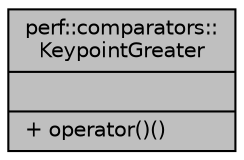 digraph "perf::comparators::KeypointGreater"
{
 // LATEX_PDF_SIZE
  edge [fontname="Helvetica",fontsize="10",labelfontname="Helvetica",labelfontsize="10"];
  node [fontname="Helvetica",fontsize="10",shape=record];
  Node1 [label="{perf::comparators::\lKeypointGreater\n||+ operator()()\l}",height=0.2,width=0.4,color="black", fillcolor="grey75", style="filled", fontcolor="black",tooltip=" "];
}
